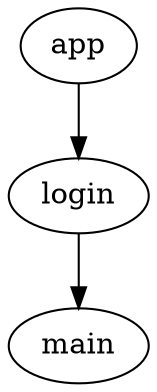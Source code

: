 digraph TestApp {
  schemaFileName = "schema-composition01"

  app [type = schema]
  login [type = schema]
  main [type = schema]

  app -> login -> main
}
